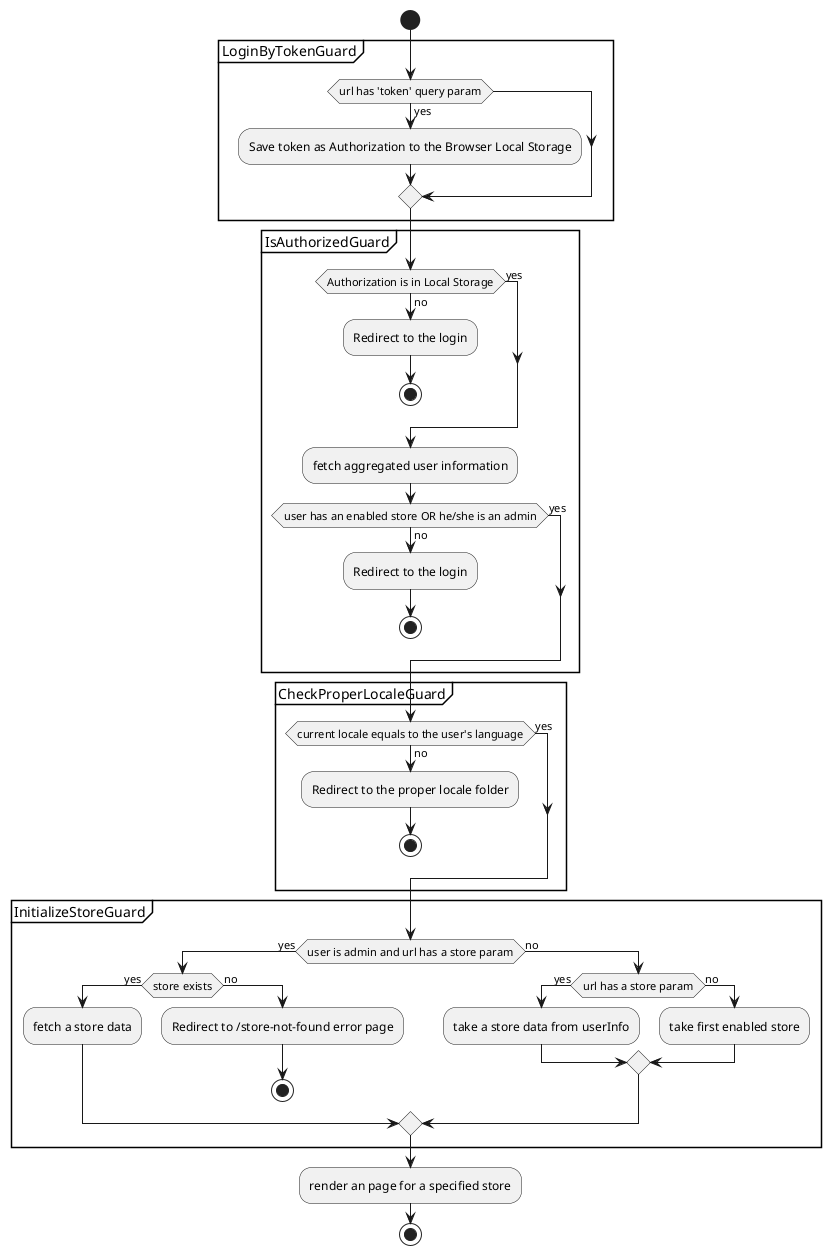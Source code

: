 This diagram shows simplified Authentication / Authorization process and is written using PlantUML language.
To get more information visit: http://plantuml.com/activity-diagram-beta
If you use WebStorm or another IDE, you can find a plugin for PlantUML, which will render the diagram directly in the IDE.

@startuml

start
partition LoginByTokenGuard {
    if(url has 'token' query param) then (yes)
        :Save token as Authorization to the Browser Local Storage;
    endif
}
partition IsAuthorizedGuard {
    if (Authorization is in Local Storage)  then (yes)

    else (no)
        :Redirect to the login;
        stop


    endif

    :fetch aggregated user information;

    if (user has an enabled store OR he/she is an admin) then (yes)
    else (no)
         :Redirect to the login;
         stop
    endif
}

partition CheckProperLocaleGuard {
        if (current locale equals to the user's language) then (yes)
        else (no)
             :Redirect to the proper locale folder;
             stop
        endif
}

partition InitializeStoreGuard {
    if (user is admin and url has a store param) then (yes)
        if (store exists) then (yes)
            :fetch a store data;
        else (no)
            :Redirect to /store-not-found error page;
            stop
        endif
    else (no)
        if (url has a store param) then (yes)
            :take a store data from userInfo;
        else (no)
            :take first enabled store;
        endif
    endif
}

:render an page for a specified store;


stop

@enduml